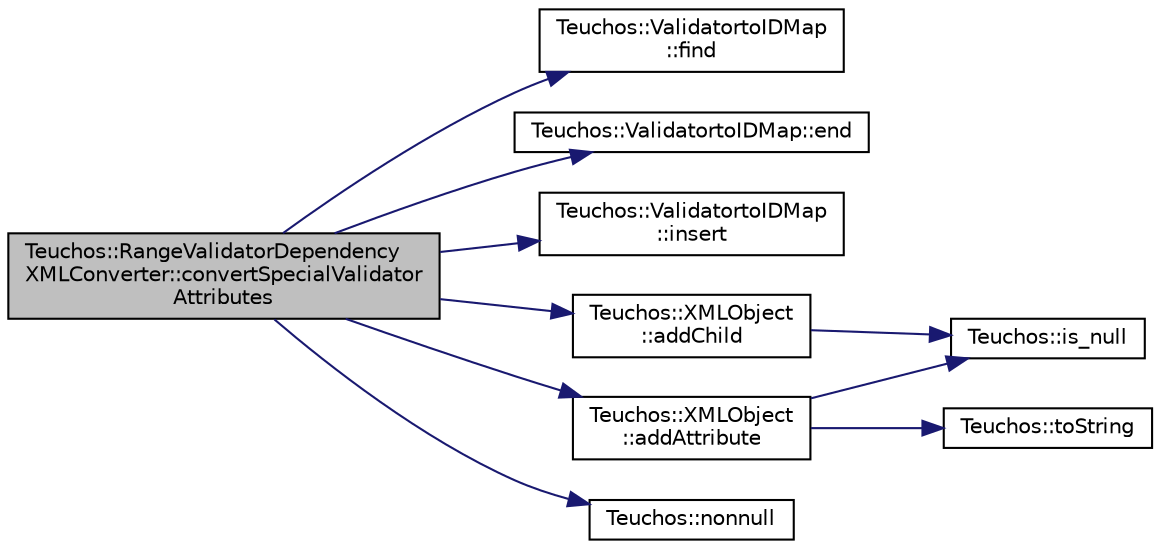 digraph "Teuchos::RangeValidatorDependencyXMLConverter::convertSpecialValidatorAttributes"
{
  edge [fontname="Helvetica",fontsize="10",labelfontname="Helvetica",labelfontsize="10"];
  node [fontname="Helvetica",fontsize="10",shape=record];
  rankdir="LR";
  Node0 [label="Teuchos::RangeValidatorDependency\lXMLConverter::convertSpecialValidator\lAttributes",height=0.2,width=0.4,color="black", fillcolor="grey75", style="filled", fontcolor="black"];
  Node0 -> Node1 [color="midnightblue",fontsize="10",style="solid",fontname="Helvetica"];
  Node1 [label="Teuchos::ValidatortoIDMap\l::find",height=0.2,width=0.4,color="black", fillcolor="white", style="filled",URL="$d4/d1d/class_teuchos_1_1_validatorto_i_d_map.html#a88195f6cf1c286b09ce32c32b347a097",tooltip="Returns an iterator to the validator and id specified by the validator. "];
  Node0 -> Node2 [color="midnightblue",fontsize="10",style="solid",fontname="Helvetica"];
  Node2 [label="Teuchos::ValidatortoIDMap::end",height=0.2,width=0.4,color="black", fillcolor="white", style="filled",URL="$d4/d1d/class_teuchos_1_1_validatorto_i_d_map.html#a441d25adb91689bf142c44c1e8017cc8",tooltip="Returns a const_reference to the end of the map. "];
  Node0 -> Node3 [color="midnightblue",fontsize="10",style="solid",fontname="Helvetica"];
  Node3 [label="Teuchos::ValidatortoIDMap\l::insert",height=0.2,width=0.4,color="black", fillcolor="white", style="filled",URL="$d4/d1d/class_teuchos_1_1_validatorto_i_d_map.html#a5356125e36d59bd60f30d92b285b518b",tooltip="inserts an IDValidatorPair into the map. "];
  Node0 -> Node4 [color="midnightblue",fontsize="10",style="solid",fontname="Helvetica"];
  Node4 [label="Teuchos::XMLObject\l::addAttribute",height=0.2,width=0.4,color="black", fillcolor="white", style="filled",URL="$d8/d6a/class_teuchos_1_1_x_m_l_object.html#a8fd0bc34abda57f74ec1fd7e0580daf1",tooltip="Lookup whether or not Doubles are allowed. "];
  Node4 -> Node5 [color="midnightblue",fontsize="10",style="solid",fontname="Helvetica"];
  Node5 [label="Teuchos::is_null",height=0.2,width=0.4,color="black", fillcolor="white", style="filled",URL="$d2/dc5/group___teuchos___r_c_p_std_shared_ptr_conversions__grp.html#gade66554b0078fdf9b134723ef5da551f",tooltip="Returns true if p.get()==NULL. "];
  Node4 -> Node6 [color="midnightblue",fontsize="10",style="solid",fontname="Helvetica"];
  Node6 [label="Teuchos::toString",height=0.2,width=0.4,color="black", fillcolor="white", style="filled",URL="$d3/d74/namespace_teuchos.html#a74fc3ddc7fbfe445af63ee8b8f6ee232"];
  Node0 -> Node7 [color="midnightblue",fontsize="10",style="solid",fontname="Helvetica"];
  Node7 [label="Teuchos::XMLObject\l::addChild",height=0.2,width=0.4,color="black", fillcolor="white", style="filled",URL="$d8/d6a/class_teuchos_1_1_x_m_l_object.html#a14a87a0b7a6e3bbe798e3119708a6451",tooltip="Add a child node to the node. "];
  Node7 -> Node5 [color="midnightblue",fontsize="10",style="solid",fontname="Helvetica"];
  Node0 -> Node8 [color="midnightblue",fontsize="10",style="solid",fontname="Helvetica"];
  Node8 [label="Teuchos::nonnull",height=0.2,width=0.4,color="black", fillcolor="white", style="filled",URL="$d2/dc5/group___teuchos___r_c_p_std_shared_ptr_conversions__grp.html#gaecc73655aad3c6aaa1de138d2427426c",tooltip="Returns true if p.get()!=NULL. "];
}
